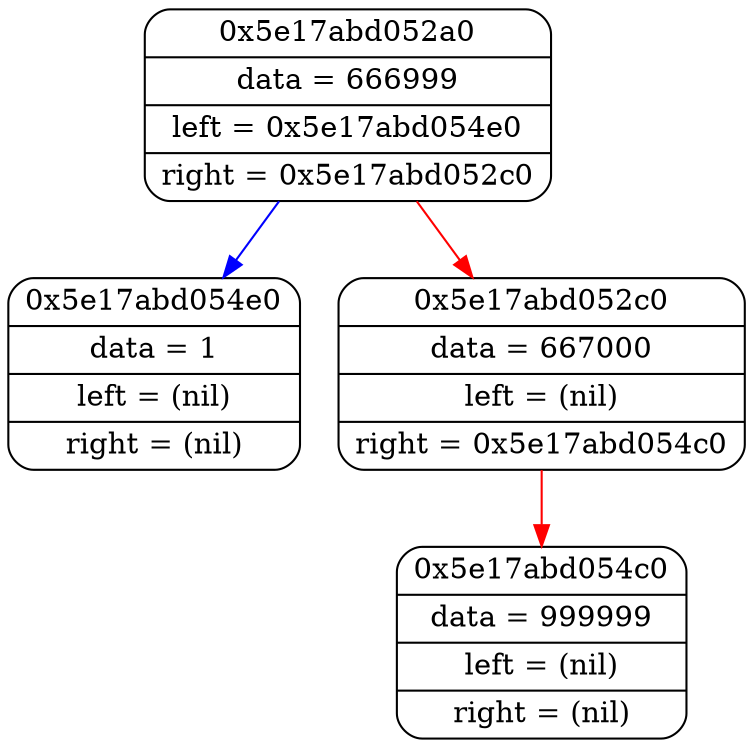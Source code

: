 digraph G
	{
	node0x5e17abd052a0 [shape=Mrecord; label = " {0x5e17abd052a0| data = 666999 | left = 0x5e17abd054e0 | right = 0x5e17abd052c0 }"];
	node0x5e17abd054e0 [shape=Mrecord; label = " {0x5e17abd054e0| data = 1 | left = (nil) | right = (nil) }"];
	node0x5e17abd052c0 [shape=Mrecord; label = " {0x5e17abd052c0| data = 667000 | left = (nil) | right = 0x5e17abd054c0 }"];
	node0x5e17abd054c0 [shape=Mrecord; label = " {0x5e17abd054c0| data = 999999 | left = (nil) | right = (nil) }"];
	
	node0x5e17abd052a0 -> node0x5e17abd054e0 [color = blue;]
	node0x5e17abd052a0 -> node0x5e17abd052c0 [color = red;]
	node0x5e17abd052c0 -> node0x5e17abd054c0 [color = red;]
	}